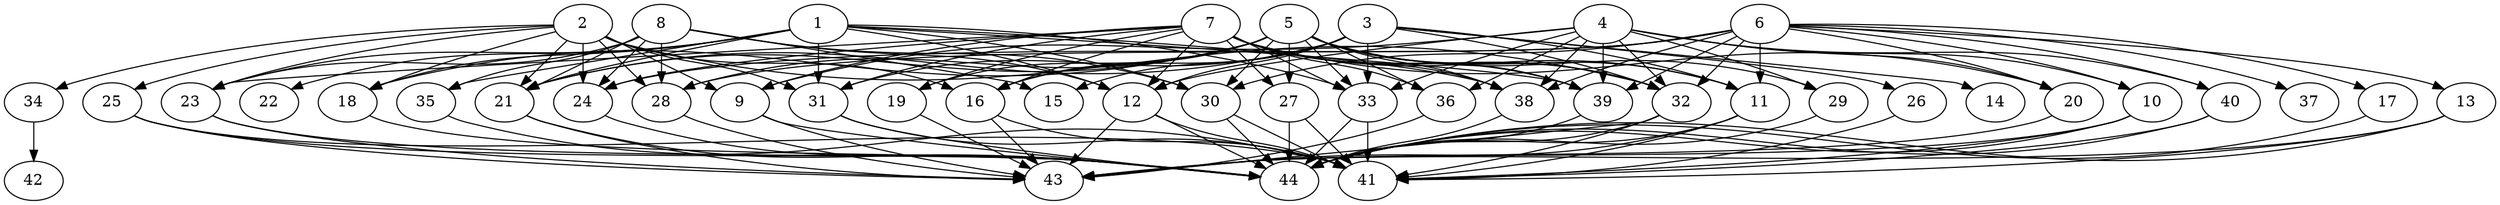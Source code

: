 // DAG (tier=3-complex, mode=data, n=44, ccr=0.537, fat=0.813, density=0.643, regular=0.313, jump=0.209, mindata=4194304, maxdata=33554432)
// DAG automatically generated by daggen at Sun Aug 24 16:33:35 2025
// /home/ermia/Project/Environments/daggen/bin/daggen --dot --ccr 0.537 --fat 0.813 --regular 0.313 --density 0.643 --jump 0.209 --mindata 4194304 --maxdata 33554432 -n 44 
digraph G {
  1 [size="5846815558804338688", alpha="0.01", expect_size="2923407779402169344"]
  1 -> 12 [size ="5909142514434048"]
  1 -> 18 [size ="5909142514434048"]
  1 -> 21 [size ="5909142514434048"]
  1 -> 22 [size ="5909142514434048"]
  1 -> 23 [size ="5909142514434048"]
  1 -> 30 [size ="5909142514434048"]
  1 -> 31 [size ="5909142514434048"]
  1 -> 33 [size ="5909142514434048"]
  1 -> 35 [size ="5909142514434048"]
  1 -> 38 [size ="5909142514434048"]
  1 -> 39 [size ="5909142514434048"]
  2 [size="7998464098301902848000", alpha="0.01", expect_size="3999232049150951424000"]
  2 -> 9 [size ="3199590413107200"]
  2 -> 16 [size ="3199590413107200"]
  2 -> 18 [size ="3199590413107200"]
  2 -> 21 [size ="3199590413107200"]
  2 -> 23 [size ="3199590413107200"]
  2 -> 24 [size ="3199590413107200"]
  2 -> 25 [size ="3199590413107200"]
  2 -> 28 [size ="3199590413107200"]
  2 -> 31 [size ="3199590413107200"]
  2 -> 32 [size ="3199590413107200"]
  2 -> 34 [size ="3199590413107200"]
  3 [size="19692994540347887616", alpha="0.02", expect_size="9846497270173943808"]
  3 -> 11 [size ="6533053354606592"]
  3 -> 12 [size ="6533053354606592"]
  3 -> 14 [size ="6533053354606592"]
  3 -> 15 [size ="6533053354606592"]
  3 -> 16 [size ="6533053354606592"]
  3 -> 21 [size ="6533053354606592"]
  3 -> 26 [size ="6533053354606592"]
  3 -> 31 [size ="6533053354606592"]
  3 -> 32 [size ="6533053354606592"]
  3 -> 33 [size ="6533053354606592"]
  4 [size="170447523020414912", alpha="0.07", expect_size="85223761510207456"]
  4 -> 9 [size ="6372059793850368"]
  4 -> 10 [size ="6372059793850368"]
  4 -> 12 [size ="6372059793850368"]
  4 -> 20 [size ="6372059793850368"]
  4 -> 29 [size ="6372059793850368"]
  4 -> 32 [size ="6372059793850368"]
  4 -> 33 [size ="6372059793850368"]
  4 -> 36 [size ="6372059793850368"]
  4 -> 38 [size ="6372059793850368"]
  4 -> 39 [size ="6372059793850368"]
  4 -> 40 [size ="6372059793850368"]
  5 [size="29115869440513323040768", alpha="0.11", expect_size="14557934720256661520384"]
  5 -> 11 [size ="7571405319176192"]
  5 -> 16 [size ="7571405319176192"]
  5 -> 18 [size ="7571405319176192"]
  5 -> 19 [size ="7571405319176192"]
  5 -> 21 [size ="7571405319176192"]
  5 -> 27 [size ="7571405319176192"]
  5 -> 28 [size ="7571405319176192"]
  5 -> 29 [size ="7571405319176192"]
  5 -> 30 [size ="7571405319176192"]
  5 -> 32 [size ="7571405319176192"]
  5 -> 33 [size ="7571405319176192"]
  5 -> 36 [size ="7571405319176192"]
  5 -> 38 [size ="7571405319176192"]
  5 -> 39 [size ="7571405319176192"]
  6 [size="4906968495028512768", alpha="0.06", expect_size="2453484247514256384"]
  6 -> 10 [size ="1878639037644800"]
  6 -> 11 [size ="1878639037644800"]
  6 -> 13 [size ="1878639037644800"]
  6 -> 17 [size ="1878639037644800"]
  6 -> 20 [size ="1878639037644800"]
  6 -> 24 [size ="1878639037644800"]
  6 -> 28 [size ="1878639037644800"]
  6 -> 30 [size ="1878639037644800"]
  6 -> 32 [size ="1878639037644800"]
  6 -> 37 [size ="1878639037644800"]
  6 -> 38 [size ="1878639037644800"]
  6 -> 39 [size ="1878639037644800"]
  6 -> 40 [size ="1878639037644800"]
  7 [size="8923447944455431", alpha="0.16", expect_size="4461723972227715"]
  7 -> 9 [size ="820507364556800"]
  7 -> 11 [size ="820507364556800"]
  7 -> 12 [size ="820507364556800"]
  7 -> 16 [size ="820507364556800"]
  7 -> 19 [size ="820507364556800"]
  7 -> 20 [size ="820507364556800"]
  7 -> 23 [size ="820507364556800"]
  7 -> 24 [size ="820507364556800"]
  7 -> 27 [size ="820507364556800"]
  7 -> 31 [size ="820507364556800"]
  7 -> 32 [size ="820507364556800"]
  7 -> 33 [size ="820507364556800"]
  7 -> 36 [size ="820507364556800"]
  7 -> 38 [size ="820507364556800"]
  7 -> 39 [size ="820507364556800"]
  8 [size="378327132457274441728", alpha="0.18", expect_size="189163566228637220864"]
  8 -> 12 [size ="418473838641152"]
  8 -> 15 [size ="418473838641152"]
  8 -> 21 [size ="418473838641152"]
  8 -> 23 [size ="418473838641152"]
  8 -> 24 [size ="418473838641152"]
  8 -> 28 [size ="418473838641152"]
  8 -> 30 [size ="418473838641152"]
  8 -> 35 [size ="418473838641152"]
  9 [size="101182779052660800", alpha="0.00", expect_size="50591389526330400"]
  9 -> 43 [size ="2563435803967488"]
  9 -> 44 [size ="2563435803967488"]
  10 [size="22255041988289118601216", alpha="0.13", expect_size="11127520994144559300608"]
  10 -> 41 [size ="6329590284812288"]
  10 -> 43 [size ="6329590284812288"]
  10 -> 44 [size ="6329590284812288"]
  11 [size="10561440863641795559424", alpha="0.08", expect_size="5280720431820897779712"]
  11 -> 41 [size ="3850987433361408"]
  11 -> 43 [size ="3850987433361408"]
  11 -> 44 [size ="3850987433361408"]
  12 [size="233482421434180160", alpha="0.15", expect_size="116741210717090080"]
  12 -> 41 [size ="6947221035548672"]
  12 -> 43 [size ="6947221035548672"]
  12 -> 44 [size ="6947221035548672"]
  13 [size="13805194206263360", alpha="0.08", expect_size="6902597103131680"]
  13 -> 41 [size ="226566311247872"]
  13 -> 43 [size ="226566311247872"]
  13 -> 44 [size ="226566311247872"]
  14 [size="9393161154556962816", alpha="0.20", expect_size="4696580577278481408"]
  15 [size="6342769716466854920192", alpha="0.12", expect_size="3171384858233427460096"]
  16 [size="2430491173194825728000", alpha="0.16", expect_size="1215245586597412864000"]
  16 -> 41 [size ="1446170014515200"]
  16 -> 43 [size ="1446170014515200"]
  17 [size="2902322299427057664", alpha="0.04", expect_size="1451161149713528832"]
  17 -> 44 [size ="1890709774794752"]
  18 [size="974999697221172736", alpha="0.14", expect_size="487499848610586368"]
  18 -> 44 [size ="379944383283200"]
  19 [size="3876670914795296768", alpha="0.05", expect_size="1938335457397648384"]
  19 -> 43 [size ="1971397538611200"]
  20 [size="178546371613138354176", alpha="0.02", expect_size="89273185806569177088"]
  20 -> 43 [size ="253663125700608"]
  21 [size="23717559708280357388288", alpha="0.12", expect_size="11858779854140178694144"]
  21 -> 43 [size ="6603943090061312"]
  21 -> 44 [size ="6603943090061312"]
  22 [size="112838312645615344", alpha="0.05", expect_size="56419156322807672"]
  23 [size="1844315566907823489024", alpha="0.12", expect_size="922157783453911744512"]
  23 -> 43 [size ="1203132545630208"]
  23 -> 44 [size ="1203132545630208"]
  24 [size="964314704473935104", alpha="0.12", expect_size="482157352236967552"]
  24 -> 44 [size ="798096493641728"]
  25 [size="18156210186298182336512", alpha="0.17", expect_size="9078105093149091168256"]
  25 -> 41 [size ="5526372076224512"]
  25 -> 43 [size ="5526372076224512"]
  25 -> 44 [size ="5526372076224512"]
  26 [size="8227796117150745", alpha="0.08", expect_size="4113898058575372"]
  26 -> 41 [size ="193676391219200"]
  27 [size="1771146987026587648", alpha="0.05", expect_size="885573493513293824"]
  27 -> 41 [size ="845922028224512"]
  27 -> 44 [size ="845922028224512"]
  28 [size="7481432424847400960", alpha="0.08", expect_size="3740716212423700480"]
  28 -> 43 [size ="3312297577545728"]
  29 [size="102213342713509576704", alpha="0.16", expect_size="51106671356754788352"]
  29 -> 44 [size ="174888685928448"]
  30 [size="11804892618660196", alpha="0.07", expect_size="5902446309330098"]
  30 -> 41 [size ="284630712320000"]
  30 -> 44 [size ="284630712320000"]
  31 [size="493590620134723840", alpha="0.03", expect_size="246795310067361920"]
  31 -> 41 [size ="8637782549331968"]
  31 -> 44 [size ="8637782549331968"]
  32 [size="1008124302662421184512", alpha="0.19", expect_size="504062151331210592256"]
  32 -> 41 [size ="804327115456512"]
  32 -> 43 [size ="804327115456512"]
  32 -> 44 [size ="804327115456512"]
  33 [size="5435140252119334912000", alpha="0.10", expect_size="2717570126059667456000"]
  33 -> 41 [size ="2473036297011200"]
  33 -> 44 [size ="2473036297011200"]
  34 [size="582547739315781238784", alpha="0.07", expect_size="291273869657890619392"]
  34 -> 42 [size ="558013022732288"]
  35 [size="17744831086111219712", alpha="0.11", expect_size="8872415543055609856"]
  35 -> 41 [size ="8935325200023552"]
  36 [size="66521969012733680", alpha="0.05", expect_size="33260984506366840"]
  36 -> 43 [size ="1087889580490752"]
  37 [size="21054719525930091413504", alpha="0.17", expect_size="10527359762965045706752"]
  38 [size="40071449810561520", alpha="0.10", expect_size="20035724905280760"]
  38 -> 44 [size ="3126615697522688"]
  39 [size="6161649036939706368", alpha="0.03", expect_size="3080824518469853184"]
  39 -> 44 [size ="8441864998879232"]
  40 [size="69201228251219040", alpha="0.17", expect_size="34600614125609520"]
  40 -> 41 [size ="2148557524041728"]
  40 -> 44 [size ="2148557524041728"]
  41 [size="492171736747692544", alpha="0.02", expect_size="246085868373846272"]
  42 [size="1064109348445800832", alpha="0.05", expect_size="532054674222900416"]
  43 [size="22308557204628181090304", alpha="0.01", expect_size="11154278602314090545152"]
  44 [size="78927973263559622656", alpha="0.16", expect_size="39463986631779811328"]
}